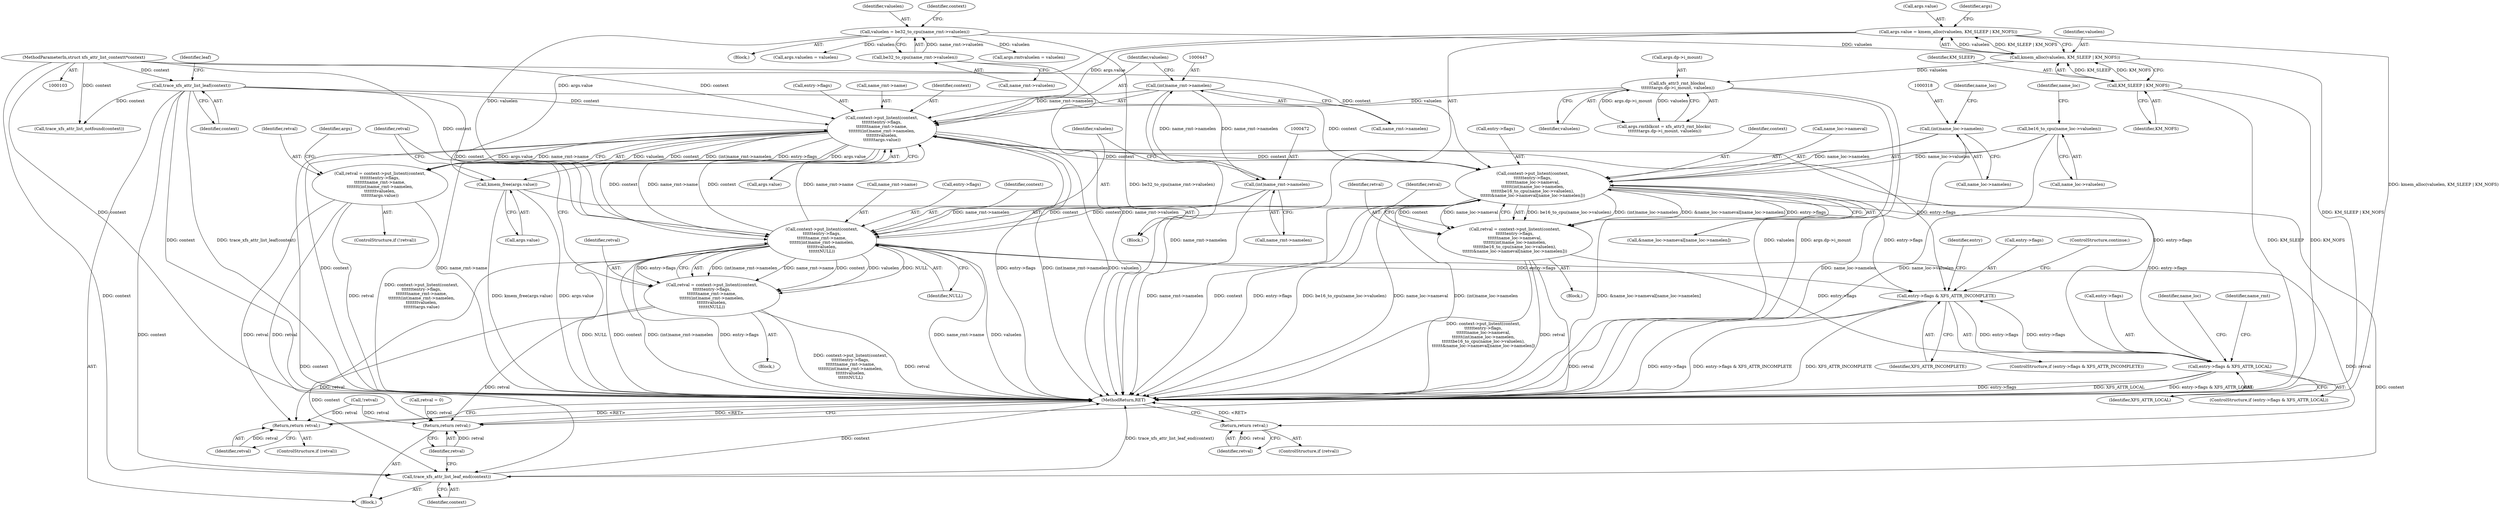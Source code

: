 digraph "0_linux_2e83b79b2d6c78bf1b4aa227938a214dcbddc83f@pointer" {
"1000438" [label="(Call,context->put_listent(context,\n\t\t\t\t\t\t\tentry->flags,\n\t\t\t\t\t\t\tname_rmt->name,\n\t\t\t\t\t\t\t(int)name_rmt->namelen,\n\t\t\t\t\t\t\tvaluelen,\n\t\t\t\t\t\t\targs.value))"];
"1000309" [label="(Call,context->put_listent(context,\n\t\t\t\t\t\tentry->flags,\n\t\t\t\t\t\tname_loc->nameval,\n\t\t\t\t\t\t(int)name_loc->namelen,\n\t\t\t\t\t\tbe16_to_cpu(name_loc->valuelen),\n\t\t\t\t\t\t&name_loc->nameval[name_loc->namelen]))"];
"1000122" [label="(Call,trace_xfs_attr_list_leaf(context))"];
"1000105" [label="(MethodParameterIn,struct xfs_attr_list_context\t*context)"];
"1000463" [label="(Call,context->put_listent(context,\n\t\t\t\t\t\tentry->flags,\n\t\t\t\t\t\tname_rmt->name,\n\t\t\t\t\t\t(int)name_rmt->namelen,\n\t\t\t\t\t\tvaluelen,\n\t\t\t\t\t\tNULL))"];
"1000438" [label="(Call,context->put_listent(context,\n\t\t\t\t\t\t\tentry->flags,\n\t\t\t\t\t\t\tname_rmt->name,\n\t\t\t\t\t\t\t(int)name_rmt->namelen,\n\t\t\t\t\t\t\tvaluelen,\n\t\t\t\t\t\t\targs.value))"];
"1000295" [label="(Call,entry->flags & XFS_ATTR_LOCAL)"];
"1000288" [label="(Call,entry->flags & XFS_ATTR_INCOMPLETE)"];
"1000446" [label="(Call,(int)name_rmt->namelen)"];
"1000471" [label="(Call,(int)name_rmt->namelen)"];
"1000421" [label="(Call,xfs_attr3_rmt_blocks(\n \t\t\t\t\t\t\targs.dp->i_mount, valuelen))"];
"1000404" [label="(Call,kmem_alloc(valuelen, KM_SLEEP | KM_NOFS))"];
"1000347" [label="(Call,valuelen = be32_to_cpu(name_rmt->valuelen))"];
"1000349" [label="(Call,be32_to_cpu(name_rmt->valuelen))"];
"1000406" [label="(Call,KM_SLEEP | KM_NOFS)"];
"1000400" [label="(Call,args.value = kmem_alloc(valuelen, KM_SLEEP | KM_NOFS))"];
"1000317" [label="(Call,(int)name_loc->namelen)"];
"1000322" [label="(Call,be16_to_cpu(name_loc->valuelen))"];
"1000307" [label="(Call,retval = context->put_listent(context,\n\t\t\t\t\t\tentry->flags,\n\t\t\t\t\t\tname_loc->nameval,\n\t\t\t\t\t\t(int)name_loc->namelen,\n\t\t\t\t\t\tbe16_to_cpu(name_loc->valuelen),\n\t\t\t\t\t\t&name_loc->nameval[name_loc->namelen]))"];
"1000336" [label="(Return,return retval;)"];
"1000493" [label="(Return,return retval;)"];
"1000436" [label="(Call,retval = context->put_listent(context,\n\t\t\t\t\t\t\tentry->flags,\n\t\t\t\t\t\t\tname_rmt->name,\n\t\t\t\t\t\t\t(int)name_rmt->namelen,\n\t\t\t\t\t\t\tvaluelen,\n\t\t\t\t\t\t\targs.value))"];
"1000480" [label="(Return,return retval;)"];
"1000455" [label="(Call,kmem_free(args.value))"];
"1000461" [label="(Call,retval = context->put_listent(context,\n\t\t\t\t\t\tentry->flags,\n\t\t\t\t\t\tname_rmt->name,\n\t\t\t\t\t\t(int)name_rmt->namelen,\n\t\t\t\t\t\tvaluelen,\n\t\t\t\t\t\tNULL))"];
"1000491" [label="(Call,trace_xfs_attr_list_leaf_end(context))"];
"1000481" [label="(Identifier,retval)"];
"1000303" [label="(Identifier,name_loc)"];
"1000451" [label="(Identifier,valuelen)"];
"1000400" [label="(Call,args.value = kmem_alloc(valuelen, KM_SLEEP | KM_NOFS))"];
"1000125" [label="(Identifier,leaf)"];
"1000350" [label="(Call,name_rmt->valuelen)"];
"1000433" [label="(ControlStructure,if (!retval))"];
"1000492" [label="(Identifier,context)"];
"1000448" [label="(Call,name_rmt->namelen)"];
"1000336" [label="(Return,return retval;)"];
"1000324" [label="(Identifier,name_loc)"];
"1000123" [label="(Identifier,context)"];
"1000495" [label="(MethodReturn,RET)"];
"1000417" [label="(Call,args.rmtblkcnt = xfs_attr3_rmt_blocks(\n \t\t\t\t\t\t\targs.dp->i_mount, valuelen))"];
"1000480" [label="(Return,return retval;)"];
"1000478" [label="(ControlStructure,if (retval))"];
"1000457" [label="(Identifier,args)"];
"1000314" [label="(Call,name_loc->nameval)"];
"1000308" [label="(Identifier,retval)"];
"1000335" [label="(Identifier,retval)"];
"1000349" [label="(Call,be32_to_cpu(name_rmt->valuelen))"];
"1000322" [label="(Call,be16_to_cpu(name_loc->valuelen))"];
"1000339" [label="(Block,)"];
"1000292" [label="(Identifier,XFS_ATTR_INCOMPLETE)"];
"1000342" [label="(Identifier,name_rmt)"];
"1000473" [label="(Call,name_rmt->namelen)"];
"1000456" [label="(Call,args.value)"];
"1000460" [label="(Block,)"];
"1000106" [label="(Block,)"];
"1000307" [label="(Call,retval = context->put_listent(context,\n\t\t\t\t\t\tentry->flags,\n\t\t\t\t\t\tname_loc->nameval,\n\t\t\t\t\t\t(int)name_loc->namelen,\n\t\t\t\t\t\tbe16_to_cpu(name_loc->valuelen),\n\t\t\t\t\t\t&name_loc->nameval[name_loc->namelen]))"];
"1000494" [label="(Identifier,retval)"];
"1000404" [label="(Call,kmem_alloc(valuelen, KM_SLEEP | KM_NOFS))"];
"1000300" [label="(Block,)"];
"1000462" [label="(Identifier,retval)"];
"1000493" [label="(Return,return retval;)"];
"1000427" [label="(Identifier,valuelen)"];
"1000390" [label="(Call,args.valuelen = valuelen)"];
"1000337" [label="(Identifier,retval)"];
"1000421" [label="(Call,xfs_attr3_rmt_blocks(\n \t\t\t\t\t\t\targs.dp->i_mount, valuelen))"];
"1000334" [label="(ControlStructure,if (retval))"];
"1000311" [label="(Call,entry->flags)"];
"1000297" [label="(Identifier,entry)"];
"1000455" [label="(Call,kmem_free(args.value))"];
"1000296" [label="(Call,entry->flags)"];
"1000401" [label="(Call,args.value)"];
"1000289" [label="(Call,entry->flags)"];
"1000471" [label="(Call,(int)name_rmt->namelen)"];
"1000422" [label="(Call,args.dp->i_mount)"];
"1000446" [label="(Call,(int)name_rmt->namelen)"];
"1000295" [label="(Call,entry->flags & XFS_ATTR_LOCAL)"];
"1000347" [label="(Call,valuelen = be32_to_cpu(name_rmt->valuelen))"];
"1000408" [label="(Identifier,KM_NOFS)"];
"1000229" [label="(Call,trace_xfs_attr_list_notfound(context))"];
"1000288" [label="(Call,entry->flags & XFS_ATTR_INCOMPLETE)"];
"1000105" [label="(MethodParameterIn,struct xfs_attr_list_context\t*context)"];
"1000438" [label="(Call,context->put_listent(context,\n\t\t\t\t\t\t\tentry->flags,\n\t\t\t\t\t\t\tname_rmt->name,\n\t\t\t\t\t\t\t(int)name_rmt->namelen,\n\t\t\t\t\t\t\tvaluelen,\n\t\t\t\t\t\t\targs.value))"];
"1000476" [label="(Identifier,valuelen)"];
"1000411" [label="(Identifier,args)"];
"1000348" [label="(Identifier,valuelen)"];
"1000323" [label="(Call,name_loc->valuelen)"];
"1000249" [label="(Call,retval = 0)"];
"1000310" [label="(Identifier,context)"];
"1000293" [label="(ControlStructure,continue;)"];
"1000452" [label="(Call,args.value)"];
"1000440" [label="(Call,entry->flags)"];
"1000395" [label="(Call,args.rmtvaluelen = valuelen)"];
"1000463" [label="(Call,context->put_listent(context,\n\t\t\t\t\t\tentry->flags,\n\t\t\t\t\t\tname_rmt->name,\n\t\t\t\t\t\t(int)name_rmt->namelen,\n\t\t\t\t\t\tvaluelen,\n\t\t\t\t\t\tNULL))"];
"1000294" [label="(ControlStructure,if (entry->flags & XFS_ATTR_LOCAL))"];
"1000434" [label="(Call,!retval)"];
"1000309" [label="(Call,context->put_listent(context,\n\t\t\t\t\t\tentry->flags,\n\t\t\t\t\t\tname_loc->nameval,\n\t\t\t\t\t\t(int)name_loc->namelen,\n\t\t\t\t\t\tbe16_to_cpu(name_loc->valuelen),\n\t\t\t\t\t\t&name_loc->nameval[name_loc->namelen]))"];
"1000319" [label="(Call,name_loc->namelen)"];
"1000326" [label="(Call,&name_loc->nameval[name_loc->namelen])"];
"1000468" [label="(Call,name_rmt->name)"];
"1000406" [label="(Call,KM_SLEEP | KM_NOFS)"];
"1000357" [label="(Block,)"];
"1000437" [label="(Identifier,retval)"];
"1000443" [label="(Call,name_rmt->name)"];
"1000299" [label="(Identifier,XFS_ATTR_LOCAL)"];
"1000491" [label="(Call,trace_xfs_attr_list_leaf_end(context))"];
"1000317" [label="(Call,(int)name_loc->namelen)"];
"1000465" [label="(Call,entry->flags)"];
"1000355" [label="(Identifier,context)"];
"1000287" [label="(ControlStructure,if (entry->flags & XFS_ATTR_INCOMPLETE))"];
"1000407" [label="(Identifier,KM_SLEEP)"];
"1000329" [label="(Identifier,name_loc)"];
"1000439" [label="(Identifier,context)"];
"1000461" [label="(Call,retval = context->put_listent(context,\n\t\t\t\t\t\tentry->flags,\n\t\t\t\t\t\tname_rmt->name,\n\t\t\t\t\t\t(int)name_rmt->namelen,\n\t\t\t\t\t\tvaluelen,\n\t\t\t\t\t\tNULL))"];
"1000405" [label="(Identifier,valuelen)"];
"1000122" [label="(Call,trace_xfs_attr_list_leaf(context))"];
"1000479" [label="(Identifier,retval)"];
"1000477" [label="(Identifier,NULL)"];
"1000464" [label="(Identifier,context)"];
"1000436" [label="(Call,retval = context->put_listent(context,\n\t\t\t\t\t\t\tentry->flags,\n\t\t\t\t\t\t\tname_rmt->name,\n\t\t\t\t\t\t\t(int)name_rmt->namelen,\n\t\t\t\t\t\t\tvaluelen,\n\t\t\t\t\t\t\targs.value))"];
"1000438" -> "1000436"  [label="AST: "];
"1000438" -> "1000452"  [label="CFG: "];
"1000439" -> "1000438"  [label="AST: "];
"1000440" -> "1000438"  [label="AST: "];
"1000443" -> "1000438"  [label="AST: "];
"1000446" -> "1000438"  [label="AST: "];
"1000451" -> "1000438"  [label="AST: "];
"1000452" -> "1000438"  [label="AST: "];
"1000436" -> "1000438"  [label="CFG: "];
"1000438" -> "1000495"  [label="DDG: name_rmt->name"];
"1000438" -> "1000495"  [label="DDG: entry->flags"];
"1000438" -> "1000495"  [label="DDG: (int)name_rmt->namelen"];
"1000438" -> "1000495"  [label="DDG: valuelen"];
"1000438" -> "1000495"  [label="DDG: context"];
"1000438" -> "1000288"  [label="DDG: entry->flags"];
"1000438" -> "1000309"  [label="DDG: context"];
"1000438" -> "1000436"  [label="DDG: valuelen"];
"1000438" -> "1000436"  [label="DDG: context"];
"1000438" -> "1000436"  [label="DDG: (int)name_rmt->namelen"];
"1000438" -> "1000436"  [label="DDG: entry->flags"];
"1000438" -> "1000436"  [label="DDG: args.value"];
"1000438" -> "1000436"  [label="DDG: name_rmt->name"];
"1000309" -> "1000438"  [label="DDG: context"];
"1000122" -> "1000438"  [label="DDG: context"];
"1000463" -> "1000438"  [label="DDG: context"];
"1000463" -> "1000438"  [label="DDG: name_rmt->name"];
"1000105" -> "1000438"  [label="DDG: context"];
"1000295" -> "1000438"  [label="DDG: entry->flags"];
"1000446" -> "1000438"  [label="DDG: name_rmt->namelen"];
"1000421" -> "1000438"  [label="DDG: valuelen"];
"1000400" -> "1000438"  [label="DDG: args.value"];
"1000438" -> "1000455"  [label="DDG: args.value"];
"1000438" -> "1000463"  [label="DDG: context"];
"1000438" -> "1000463"  [label="DDG: name_rmt->name"];
"1000438" -> "1000491"  [label="DDG: context"];
"1000309" -> "1000307"  [label="AST: "];
"1000309" -> "1000326"  [label="CFG: "];
"1000310" -> "1000309"  [label="AST: "];
"1000311" -> "1000309"  [label="AST: "];
"1000314" -> "1000309"  [label="AST: "];
"1000317" -> "1000309"  [label="AST: "];
"1000322" -> "1000309"  [label="AST: "];
"1000326" -> "1000309"  [label="AST: "];
"1000307" -> "1000309"  [label="CFG: "];
"1000309" -> "1000495"  [label="DDG: &name_loc->nameval[name_loc->namelen]"];
"1000309" -> "1000495"  [label="DDG: context"];
"1000309" -> "1000495"  [label="DDG: entry->flags"];
"1000309" -> "1000495"  [label="DDG: be16_to_cpu(name_loc->valuelen)"];
"1000309" -> "1000495"  [label="DDG: name_loc->nameval"];
"1000309" -> "1000495"  [label="DDG: (int)name_loc->namelen"];
"1000309" -> "1000288"  [label="DDG: entry->flags"];
"1000309" -> "1000307"  [label="DDG: be16_to_cpu(name_loc->valuelen)"];
"1000309" -> "1000307"  [label="DDG: (int)name_loc->namelen"];
"1000309" -> "1000307"  [label="DDG: &name_loc->nameval[name_loc->namelen]"];
"1000309" -> "1000307"  [label="DDG: entry->flags"];
"1000309" -> "1000307"  [label="DDG: context"];
"1000309" -> "1000307"  [label="DDG: name_loc->nameval"];
"1000122" -> "1000309"  [label="DDG: context"];
"1000463" -> "1000309"  [label="DDG: context"];
"1000105" -> "1000309"  [label="DDG: context"];
"1000295" -> "1000309"  [label="DDG: entry->flags"];
"1000317" -> "1000309"  [label="DDG: name_loc->namelen"];
"1000322" -> "1000309"  [label="DDG: name_loc->valuelen"];
"1000309" -> "1000463"  [label="DDG: context"];
"1000309" -> "1000491"  [label="DDG: context"];
"1000122" -> "1000106"  [label="AST: "];
"1000122" -> "1000123"  [label="CFG: "];
"1000123" -> "1000122"  [label="AST: "];
"1000125" -> "1000122"  [label="CFG: "];
"1000122" -> "1000495"  [label="DDG: context"];
"1000122" -> "1000495"  [label="DDG: trace_xfs_attr_list_leaf(context)"];
"1000105" -> "1000122"  [label="DDG: context"];
"1000122" -> "1000229"  [label="DDG: context"];
"1000122" -> "1000463"  [label="DDG: context"];
"1000122" -> "1000491"  [label="DDG: context"];
"1000105" -> "1000103"  [label="AST: "];
"1000105" -> "1000495"  [label="DDG: context"];
"1000105" -> "1000229"  [label="DDG: context"];
"1000105" -> "1000463"  [label="DDG: context"];
"1000105" -> "1000491"  [label="DDG: context"];
"1000463" -> "1000461"  [label="AST: "];
"1000463" -> "1000477"  [label="CFG: "];
"1000464" -> "1000463"  [label="AST: "];
"1000465" -> "1000463"  [label="AST: "];
"1000468" -> "1000463"  [label="AST: "];
"1000471" -> "1000463"  [label="AST: "];
"1000476" -> "1000463"  [label="AST: "];
"1000477" -> "1000463"  [label="AST: "];
"1000461" -> "1000463"  [label="CFG: "];
"1000463" -> "1000495"  [label="DDG: entry->flags"];
"1000463" -> "1000495"  [label="DDG: name_rmt->name"];
"1000463" -> "1000495"  [label="DDG: valuelen"];
"1000463" -> "1000495"  [label="DDG: NULL"];
"1000463" -> "1000495"  [label="DDG: context"];
"1000463" -> "1000495"  [label="DDG: (int)name_rmt->namelen"];
"1000463" -> "1000288"  [label="DDG: entry->flags"];
"1000463" -> "1000461"  [label="DDG: (int)name_rmt->namelen"];
"1000463" -> "1000461"  [label="DDG: name_rmt->name"];
"1000463" -> "1000461"  [label="DDG: context"];
"1000463" -> "1000461"  [label="DDG: valuelen"];
"1000463" -> "1000461"  [label="DDG: NULL"];
"1000463" -> "1000461"  [label="DDG: entry->flags"];
"1000295" -> "1000463"  [label="DDG: entry->flags"];
"1000471" -> "1000463"  [label="DDG: name_rmt->namelen"];
"1000347" -> "1000463"  [label="DDG: valuelen"];
"1000463" -> "1000491"  [label="DDG: context"];
"1000295" -> "1000294"  [label="AST: "];
"1000295" -> "1000299"  [label="CFG: "];
"1000296" -> "1000295"  [label="AST: "];
"1000299" -> "1000295"  [label="AST: "];
"1000303" -> "1000295"  [label="CFG: "];
"1000342" -> "1000295"  [label="CFG: "];
"1000295" -> "1000495"  [label="DDG: entry->flags"];
"1000295" -> "1000495"  [label="DDG: XFS_ATTR_LOCAL"];
"1000295" -> "1000495"  [label="DDG: entry->flags & XFS_ATTR_LOCAL"];
"1000295" -> "1000288"  [label="DDG: entry->flags"];
"1000288" -> "1000295"  [label="DDG: entry->flags"];
"1000288" -> "1000287"  [label="AST: "];
"1000288" -> "1000292"  [label="CFG: "];
"1000289" -> "1000288"  [label="AST: "];
"1000292" -> "1000288"  [label="AST: "];
"1000293" -> "1000288"  [label="CFG: "];
"1000297" -> "1000288"  [label="CFG: "];
"1000288" -> "1000495"  [label="DDG: XFS_ATTR_INCOMPLETE"];
"1000288" -> "1000495"  [label="DDG: entry->flags"];
"1000288" -> "1000495"  [label="DDG: entry->flags & XFS_ATTR_INCOMPLETE"];
"1000446" -> "1000448"  [label="CFG: "];
"1000447" -> "1000446"  [label="AST: "];
"1000448" -> "1000446"  [label="AST: "];
"1000451" -> "1000446"  [label="CFG: "];
"1000446" -> "1000495"  [label="DDG: name_rmt->namelen"];
"1000471" -> "1000446"  [label="DDG: name_rmt->namelen"];
"1000446" -> "1000471"  [label="DDG: name_rmt->namelen"];
"1000471" -> "1000473"  [label="CFG: "];
"1000472" -> "1000471"  [label="AST: "];
"1000473" -> "1000471"  [label="AST: "];
"1000476" -> "1000471"  [label="CFG: "];
"1000471" -> "1000495"  [label="DDG: name_rmt->namelen"];
"1000421" -> "1000417"  [label="AST: "];
"1000421" -> "1000427"  [label="CFG: "];
"1000422" -> "1000421"  [label="AST: "];
"1000427" -> "1000421"  [label="AST: "];
"1000417" -> "1000421"  [label="CFG: "];
"1000421" -> "1000495"  [label="DDG: valuelen"];
"1000421" -> "1000495"  [label="DDG: args.dp->i_mount"];
"1000421" -> "1000417"  [label="DDG: args.dp->i_mount"];
"1000421" -> "1000417"  [label="DDG: valuelen"];
"1000404" -> "1000421"  [label="DDG: valuelen"];
"1000404" -> "1000400"  [label="AST: "];
"1000404" -> "1000406"  [label="CFG: "];
"1000405" -> "1000404"  [label="AST: "];
"1000406" -> "1000404"  [label="AST: "];
"1000400" -> "1000404"  [label="CFG: "];
"1000404" -> "1000495"  [label="DDG: KM_SLEEP | KM_NOFS"];
"1000404" -> "1000400"  [label="DDG: valuelen"];
"1000404" -> "1000400"  [label="DDG: KM_SLEEP | KM_NOFS"];
"1000347" -> "1000404"  [label="DDG: valuelen"];
"1000406" -> "1000404"  [label="DDG: KM_SLEEP"];
"1000406" -> "1000404"  [label="DDG: KM_NOFS"];
"1000347" -> "1000339"  [label="AST: "];
"1000347" -> "1000349"  [label="CFG: "];
"1000348" -> "1000347"  [label="AST: "];
"1000349" -> "1000347"  [label="AST: "];
"1000355" -> "1000347"  [label="CFG: "];
"1000347" -> "1000495"  [label="DDG: be32_to_cpu(name_rmt->valuelen)"];
"1000349" -> "1000347"  [label="DDG: name_rmt->valuelen"];
"1000347" -> "1000390"  [label="DDG: valuelen"];
"1000347" -> "1000395"  [label="DDG: valuelen"];
"1000349" -> "1000350"  [label="CFG: "];
"1000350" -> "1000349"  [label="AST: "];
"1000349" -> "1000495"  [label="DDG: name_rmt->valuelen"];
"1000406" -> "1000408"  [label="CFG: "];
"1000407" -> "1000406"  [label="AST: "];
"1000408" -> "1000406"  [label="AST: "];
"1000406" -> "1000495"  [label="DDG: KM_SLEEP"];
"1000406" -> "1000495"  [label="DDG: KM_NOFS"];
"1000400" -> "1000357"  [label="AST: "];
"1000401" -> "1000400"  [label="AST: "];
"1000411" -> "1000400"  [label="CFG: "];
"1000400" -> "1000495"  [label="DDG: kmem_alloc(valuelen, KM_SLEEP | KM_NOFS)"];
"1000400" -> "1000455"  [label="DDG: args.value"];
"1000317" -> "1000319"  [label="CFG: "];
"1000318" -> "1000317"  [label="AST: "];
"1000319" -> "1000317"  [label="AST: "];
"1000324" -> "1000317"  [label="CFG: "];
"1000317" -> "1000495"  [label="DDG: name_loc->namelen"];
"1000322" -> "1000323"  [label="CFG: "];
"1000323" -> "1000322"  [label="AST: "];
"1000329" -> "1000322"  [label="CFG: "];
"1000322" -> "1000495"  [label="DDG: name_loc->valuelen"];
"1000307" -> "1000300"  [label="AST: "];
"1000308" -> "1000307"  [label="AST: "];
"1000335" -> "1000307"  [label="CFG: "];
"1000307" -> "1000495"  [label="DDG: context->put_listent(context,\n\t\t\t\t\t\tentry->flags,\n\t\t\t\t\t\tname_loc->nameval,\n\t\t\t\t\t\t(int)name_loc->namelen,\n\t\t\t\t\t\tbe16_to_cpu(name_loc->valuelen),\n\t\t\t\t\t\t&name_loc->nameval[name_loc->namelen])"];
"1000307" -> "1000495"  [label="DDG: retval"];
"1000307" -> "1000336"  [label="DDG: retval"];
"1000307" -> "1000493"  [label="DDG: retval"];
"1000336" -> "1000334"  [label="AST: "];
"1000336" -> "1000337"  [label="CFG: "];
"1000337" -> "1000336"  [label="AST: "];
"1000495" -> "1000336"  [label="CFG: "];
"1000336" -> "1000495"  [label="DDG: <RET>"];
"1000337" -> "1000336"  [label="DDG: retval"];
"1000493" -> "1000106"  [label="AST: "];
"1000493" -> "1000494"  [label="CFG: "];
"1000494" -> "1000493"  [label="AST: "];
"1000495" -> "1000493"  [label="CFG: "];
"1000493" -> "1000495"  [label="DDG: <RET>"];
"1000494" -> "1000493"  [label="DDG: retval"];
"1000436" -> "1000493"  [label="DDG: retval"];
"1000434" -> "1000493"  [label="DDG: retval"];
"1000461" -> "1000493"  [label="DDG: retval"];
"1000249" -> "1000493"  [label="DDG: retval"];
"1000436" -> "1000433"  [label="AST: "];
"1000437" -> "1000436"  [label="AST: "];
"1000457" -> "1000436"  [label="CFG: "];
"1000436" -> "1000495"  [label="DDG: retval"];
"1000436" -> "1000495"  [label="DDG: context->put_listent(context,\n\t\t\t\t\t\t\tentry->flags,\n\t\t\t\t\t\t\tname_rmt->name,\n\t\t\t\t\t\t\t(int)name_rmt->namelen,\n\t\t\t\t\t\t\tvaluelen,\n\t\t\t\t\t\t\targs.value)"];
"1000436" -> "1000480"  [label="DDG: retval"];
"1000480" -> "1000478"  [label="AST: "];
"1000480" -> "1000481"  [label="CFG: "];
"1000481" -> "1000480"  [label="AST: "];
"1000495" -> "1000480"  [label="CFG: "];
"1000480" -> "1000495"  [label="DDG: <RET>"];
"1000481" -> "1000480"  [label="DDG: retval"];
"1000434" -> "1000480"  [label="DDG: retval"];
"1000461" -> "1000480"  [label="DDG: retval"];
"1000455" -> "1000357"  [label="AST: "];
"1000455" -> "1000456"  [label="CFG: "];
"1000456" -> "1000455"  [label="AST: "];
"1000479" -> "1000455"  [label="CFG: "];
"1000455" -> "1000495"  [label="DDG: kmem_free(args.value)"];
"1000455" -> "1000495"  [label="DDG: args.value"];
"1000461" -> "1000460"  [label="AST: "];
"1000462" -> "1000461"  [label="AST: "];
"1000479" -> "1000461"  [label="CFG: "];
"1000461" -> "1000495"  [label="DDG: context->put_listent(context,\n\t\t\t\t\t\tentry->flags,\n\t\t\t\t\t\tname_rmt->name,\n\t\t\t\t\t\t(int)name_rmt->namelen,\n\t\t\t\t\t\tvaluelen,\n\t\t\t\t\t\tNULL)"];
"1000461" -> "1000495"  [label="DDG: retval"];
"1000491" -> "1000106"  [label="AST: "];
"1000491" -> "1000492"  [label="CFG: "];
"1000492" -> "1000491"  [label="AST: "];
"1000494" -> "1000491"  [label="CFG: "];
"1000491" -> "1000495"  [label="DDG: trace_xfs_attr_list_leaf_end(context)"];
"1000491" -> "1000495"  [label="DDG: context"];
}
